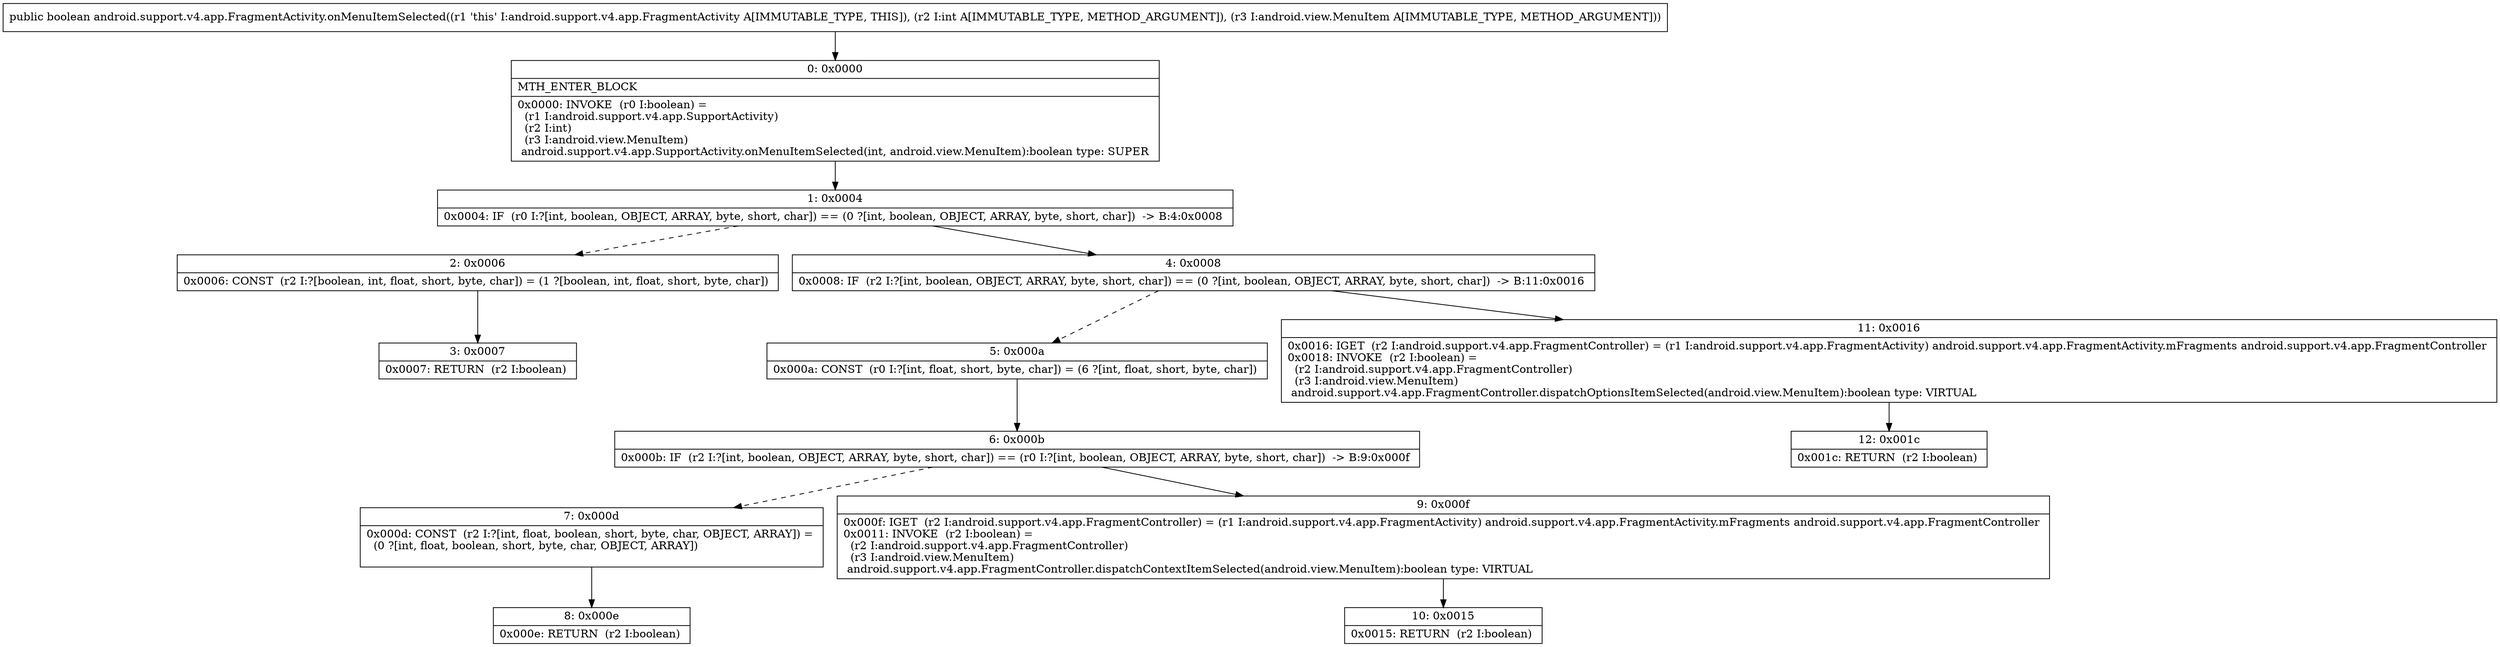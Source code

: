 digraph "CFG forandroid.support.v4.app.FragmentActivity.onMenuItemSelected(ILandroid\/view\/MenuItem;)Z" {
Node_0 [shape=record,label="{0\:\ 0x0000|MTH_ENTER_BLOCK\l|0x0000: INVOKE  (r0 I:boolean) = \l  (r1 I:android.support.v4.app.SupportActivity)\l  (r2 I:int)\l  (r3 I:android.view.MenuItem)\l android.support.v4.app.SupportActivity.onMenuItemSelected(int, android.view.MenuItem):boolean type: SUPER \l}"];
Node_1 [shape=record,label="{1\:\ 0x0004|0x0004: IF  (r0 I:?[int, boolean, OBJECT, ARRAY, byte, short, char]) == (0 ?[int, boolean, OBJECT, ARRAY, byte, short, char])  \-\> B:4:0x0008 \l}"];
Node_2 [shape=record,label="{2\:\ 0x0006|0x0006: CONST  (r2 I:?[boolean, int, float, short, byte, char]) = (1 ?[boolean, int, float, short, byte, char]) \l}"];
Node_3 [shape=record,label="{3\:\ 0x0007|0x0007: RETURN  (r2 I:boolean) \l}"];
Node_4 [shape=record,label="{4\:\ 0x0008|0x0008: IF  (r2 I:?[int, boolean, OBJECT, ARRAY, byte, short, char]) == (0 ?[int, boolean, OBJECT, ARRAY, byte, short, char])  \-\> B:11:0x0016 \l}"];
Node_5 [shape=record,label="{5\:\ 0x000a|0x000a: CONST  (r0 I:?[int, float, short, byte, char]) = (6 ?[int, float, short, byte, char]) \l}"];
Node_6 [shape=record,label="{6\:\ 0x000b|0x000b: IF  (r2 I:?[int, boolean, OBJECT, ARRAY, byte, short, char]) == (r0 I:?[int, boolean, OBJECT, ARRAY, byte, short, char])  \-\> B:9:0x000f \l}"];
Node_7 [shape=record,label="{7\:\ 0x000d|0x000d: CONST  (r2 I:?[int, float, boolean, short, byte, char, OBJECT, ARRAY]) = \l  (0 ?[int, float, boolean, short, byte, char, OBJECT, ARRAY])\l \l}"];
Node_8 [shape=record,label="{8\:\ 0x000e|0x000e: RETURN  (r2 I:boolean) \l}"];
Node_9 [shape=record,label="{9\:\ 0x000f|0x000f: IGET  (r2 I:android.support.v4.app.FragmentController) = (r1 I:android.support.v4.app.FragmentActivity) android.support.v4.app.FragmentActivity.mFragments android.support.v4.app.FragmentController \l0x0011: INVOKE  (r2 I:boolean) = \l  (r2 I:android.support.v4.app.FragmentController)\l  (r3 I:android.view.MenuItem)\l android.support.v4.app.FragmentController.dispatchContextItemSelected(android.view.MenuItem):boolean type: VIRTUAL \l}"];
Node_10 [shape=record,label="{10\:\ 0x0015|0x0015: RETURN  (r2 I:boolean) \l}"];
Node_11 [shape=record,label="{11\:\ 0x0016|0x0016: IGET  (r2 I:android.support.v4.app.FragmentController) = (r1 I:android.support.v4.app.FragmentActivity) android.support.v4.app.FragmentActivity.mFragments android.support.v4.app.FragmentController \l0x0018: INVOKE  (r2 I:boolean) = \l  (r2 I:android.support.v4.app.FragmentController)\l  (r3 I:android.view.MenuItem)\l android.support.v4.app.FragmentController.dispatchOptionsItemSelected(android.view.MenuItem):boolean type: VIRTUAL \l}"];
Node_12 [shape=record,label="{12\:\ 0x001c|0x001c: RETURN  (r2 I:boolean) \l}"];
MethodNode[shape=record,label="{public boolean android.support.v4.app.FragmentActivity.onMenuItemSelected((r1 'this' I:android.support.v4.app.FragmentActivity A[IMMUTABLE_TYPE, THIS]), (r2 I:int A[IMMUTABLE_TYPE, METHOD_ARGUMENT]), (r3 I:android.view.MenuItem A[IMMUTABLE_TYPE, METHOD_ARGUMENT])) }"];
MethodNode -> Node_0;
Node_0 -> Node_1;
Node_1 -> Node_2[style=dashed];
Node_1 -> Node_4;
Node_2 -> Node_3;
Node_4 -> Node_5[style=dashed];
Node_4 -> Node_11;
Node_5 -> Node_6;
Node_6 -> Node_7[style=dashed];
Node_6 -> Node_9;
Node_7 -> Node_8;
Node_9 -> Node_10;
Node_11 -> Node_12;
}

